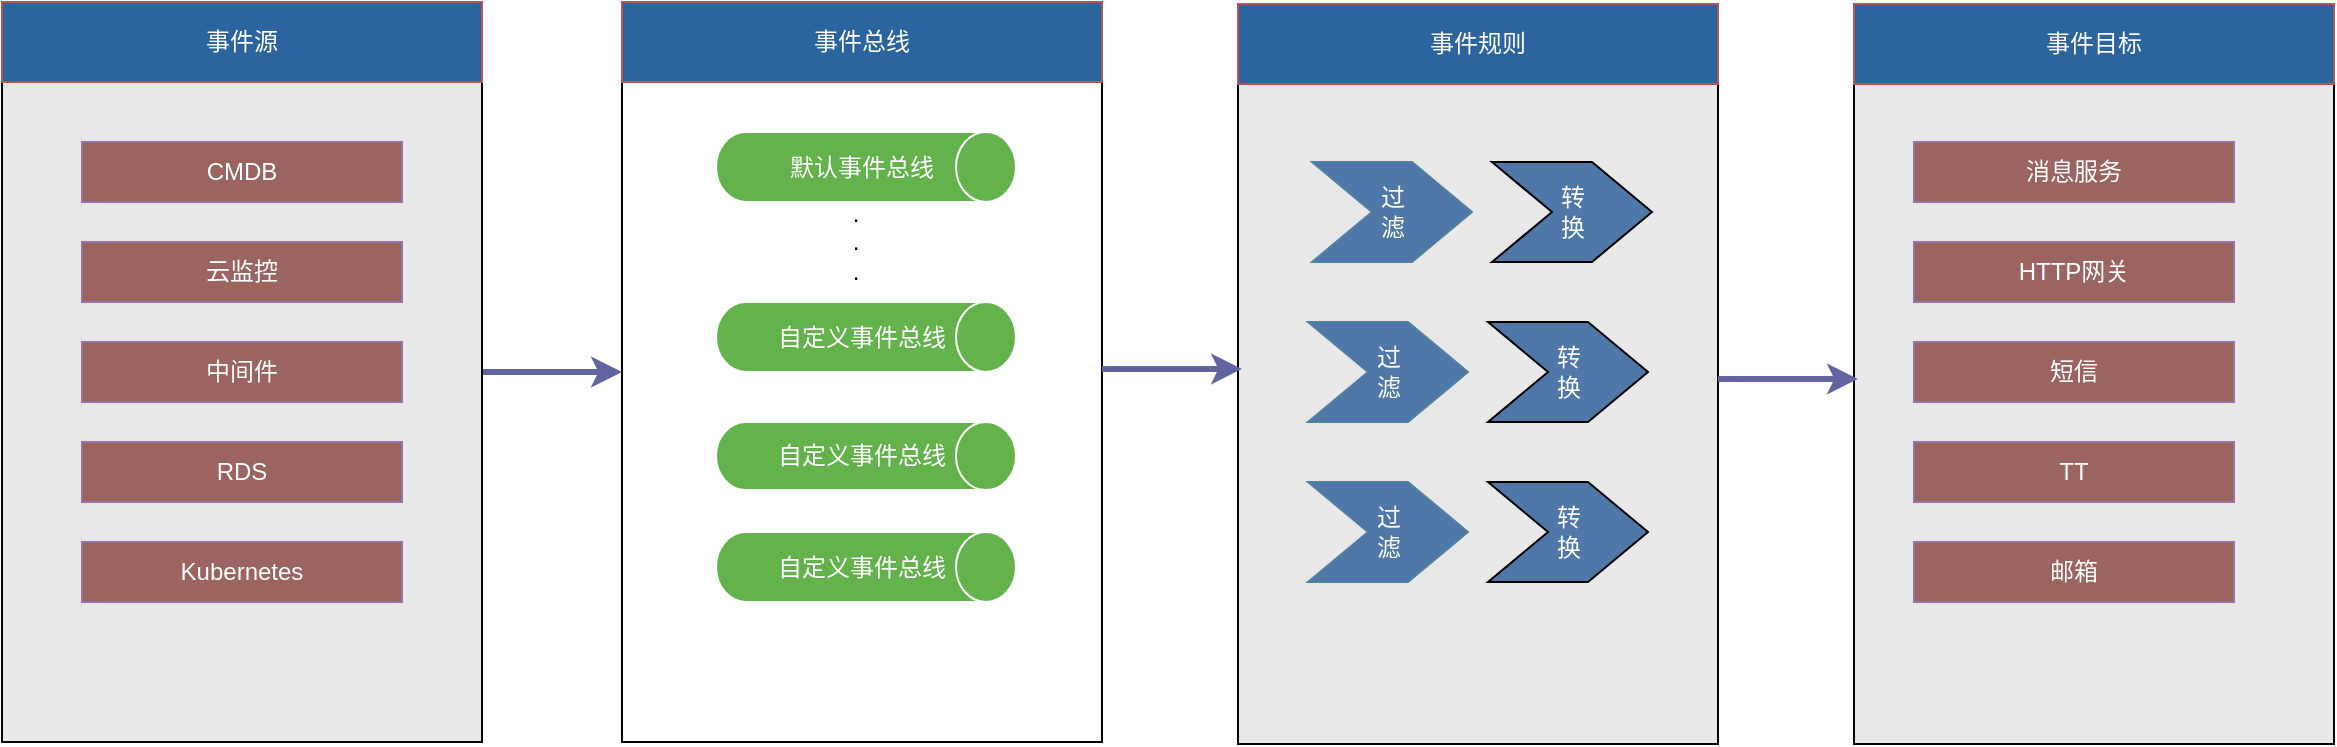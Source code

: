 <mxfile version="24.2.5" type="github">
  <diagram name="第 1 页" id="gTe-RsswgZ9a3CknWbWT">
    <mxGraphModel dx="1468" dy="811" grid="1" gridSize="10" guides="1" tooltips="1" connect="1" arrows="1" fold="1" page="1" pageScale="1" pageWidth="827" pageHeight="1169" math="0" shadow="0">
      <root>
        <mxCell id="0" />
        <mxCell id="1" parent="0" />
        <mxCell id="IhgrDkRPDF99YvVrVyJ_-20" value="" style="rounded=0;whiteSpace=wrap;html=1;fillColor=#FFFFFF;" vertex="1" parent="1">
          <mxGeometry x="353" y="60" width="240" height="370" as="geometry" />
        </mxCell>
        <mxCell id="IhgrDkRPDF99YvVrVyJ_-23" value="" style="edgeStyle=orthogonalEdgeStyle;rounded=0;orthogonalLoop=1;jettySize=auto;html=1;strokeColor=#62649F;strokeWidth=3;" edge="1" parent="1" source="IhgrDkRPDF99YvVrVyJ_-1" target="IhgrDkRPDF99YvVrVyJ_-20">
          <mxGeometry relative="1" as="geometry" />
        </mxCell>
        <mxCell id="IhgrDkRPDF99YvVrVyJ_-1" value="" style="rounded=0;whiteSpace=wrap;html=1;fillColor=#E8E8E8;" vertex="1" parent="1">
          <mxGeometry x="43" y="60" width="240" height="370" as="geometry" />
        </mxCell>
        <mxCell id="IhgrDkRPDF99YvVrVyJ_-3" value="&lt;font color=&quot;#ffffff&quot;&gt;事件源&lt;/font&gt;" style="text;html=1;align=center;verticalAlign=middle;whiteSpace=wrap;rounded=0;fillColor=#2C649F;strokeColor=#b85450;" vertex="1" parent="1">
          <mxGeometry x="43" y="60" width="240" height="40" as="geometry" />
        </mxCell>
        <mxCell id="IhgrDkRPDF99YvVrVyJ_-5" value="&lt;font color=&quot;#ffffff&quot;&gt;CMDB&lt;/font&gt;" style="text;html=1;align=center;verticalAlign=middle;whiteSpace=wrap;rounded=0;fillColor=#9C6460;strokeColor=#9673a6;" vertex="1" parent="1">
          <mxGeometry x="83" y="130" width="160" height="30" as="geometry" />
        </mxCell>
        <mxCell id="IhgrDkRPDF99YvVrVyJ_-6" value="&lt;font color=&quot;#ffffff&quot;&gt;云监控&lt;/font&gt;" style="text;html=1;align=center;verticalAlign=middle;whiteSpace=wrap;rounded=0;fillColor=#9C6460;strokeColor=#9673a6;" vertex="1" parent="1">
          <mxGeometry x="83" y="180" width="160" height="30" as="geometry" />
        </mxCell>
        <mxCell id="IhgrDkRPDF99YvVrVyJ_-7" value="&lt;font color=&quot;#ffffff&quot;&gt;中间件&lt;/font&gt;" style="text;html=1;align=center;verticalAlign=middle;whiteSpace=wrap;rounded=0;fillColor=#9C6460;strokeColor=#9673a6;" vertex="1" parent="1">
          <mxGeometry x="83" y="230" width="160" height="30" as="geometry" />
        </mxCell>
        <mxCell id="IhgrDkRPDF99YvVrVyJ_-8" value="&lt;font color=&quot;#ffffff&quot;&gt;RDS&lt;/font&gt;" style="text;html=1;align=center;verticalAlign=middle;whiteSpace=wrap;rounded=0;fillColor=#9C6460;strokeColor=#9673a6;" vertex="1" parent="1">
          <mxGeometry x="83" y="280" width="160" height="30" as="geometry" />
        </mxCell>
        <mxCell id="IhgrDkRPDF99YvVrVyJ_-9" value="&lt;font color=&quot;#ffffff&quot;&gt;Kubernetes&lt;/font&gt;" style="text;html=1;align=center;verticalAlign=middle;whiteSpace=wrap;rounded=0;fillColor=#9C6460;strokeColor=#9673a6;" vertex="1" parent="1">
          <mxGeometry x="83" y="330" width="160" height="30" as="geometry" />
        </mxCell>
        <mxCell id="IhgrDkRPDF99YvVrVyJ_-10" value="&lt;font color=&quot;#ffffff&quot;&gt;&amp;nbsp; &amp;nbsp; &amp;nbsp; 默认事件总线&lt;/font&gt;" style="shape=cylinder3;whiteSpace=wrap;html=1;boundedLbl=1;backgroundOutline=1;size=15;direction=south;fillColor=#63b24c;strokeColor=#ffffff;" vertex="1" parent="1">
          <mxGeometry x="400" y="125" width="150" height="35" as="geometry" />
        </mxCell>
        <mxCell id="IhgrDkRPDF99YvVrVyJ_-11" value="&lt;font color=&quot;#ffffff&quot;&gt;&amp;nbsp; &amp;nbsp; &amp;nbsp; 自定义事件总线&lt;/font&gt;" style="shape=cylinder3;whiteSpace=wrap;html=1;boundedLbl=1;backgroundOutline=1;size=15;direction=south;fillColor=#63b24c;strokeColor=#ffffff;" vertex="1" parent="1">
          <mxGeometry x="400" y="210" width="150" height="35" as="geometry" />
        </mxCell>
        <mxCell id="IhgrDkRPDF99YvVrVyJ_-12" value="&lt;font color=&quot;#ffffff&quot;&gt;&amp;nbsp; &amp;nbsp; &amp;nbsp; 自定义事件总线&lt;/font&gt;" style="shape=cylinder3;whiteSpace=wrap;html=1;boundedLbl=1;backgroundOutline=1;size=15;direction=south;fillColor=#63b24c;strokeColor=#ffffff;" vertex="1" parent="1">
          <mxGeometry x="400" y="270" width="150" height="34" as="geometry" />
        </mxCell>
        <mxCell id="IhgrDkRPDF99YvVrVyJ_-13" value="&lt;font color=&quot;#ffffff&quot;&gt;&amp;nbsp; &amp;nbsp; &amp;nbsp; 自定义事件总线&lt;/font&gt;" style="shape=cylinder3;whiteSpace=wrap;html=1;boundedLbl=1;backgroundOutline=1;size=15;direction=south;fillColor=#63b24c;strokeColor=#ffffff;" vertex="1" parent="1">
          <mxGeometry x="400" y="325" width="150" height="35" as="geometry" />
        </mxCell>
        <mxCell id="IhgrDkRPDF99YvVrVyJ_-15" value=".&lt;div&gt;.&lt;/div&gt;&lt;div&gt;.&lt;/div&gt;" style="text;html=1;align=center;verticalAlign=middle;whiteSpace=wrap;rounded=0;strokeWidth=4;" vertex="1" parent="1">
          <mxGeometry x="445" y="160" width="50" height="40" as="geometry" />
        </mxCell>
        <mxCell id="IhgrDkRPDF99YvVrVyJ_-21" value="&lt;font color=&quot;#ffffff&quot;&gt;事件总线&lt;/font&gt;" style="text;html=1;align=center;verticalAlign=middle;whiteSpace=wrap;rounded=0;fillColor=#2C649F;strokeColor=#b85450;" vertex="1" parent="1">
          <mxGeometry x="353" y="60" width="240" height="40" as="geometry" />
        </mxCell>
        <mxCell id="IhgrDkRPDF99YvVrVyJ_-25" value="" style="rounded=0;whiteSpace=wrap;html=1;fillColor=#E8E8E8;" vertex="1" parent="1">
          <mxGeometry x="661" y="61" width="240" height="370" as="geometry" />
        </mxCell>
        <mxCell id="IhgrDkRPDF99YvVrVyJ_-31" value="&lt;font color=&quot;#ffffff&quot;&gt;事件规则&lt;/font&gt;" style="text;html=1;align=center;verticalAlign=middle;whiteSpace=wrap;rounded=0;fillColor=#2C649F;strokeColor=#b85450;" vertex="1" parent="1">
          <mxGeometry x="661" y="61" width="240" height="40" as="geometry" />
        </mxCell>
        <mxCell id="IhgrDkRPDF99YvVrVyJ_-32" value="&lt;font color=&quot;#ffffff&quot;&gt;过&lt;/font&gt;&lt;div&gt;&lt;font color=&quot;#ffffff&quot;&gt;滤&lt;/font&gt;&lt;/div&gt;" style="html=1;shadow=0;dashed=0;align=center;verticalAlign=middle;shape=mxgraph.arrows2.arrow;dy=0;dx=30;notch=30;strokeColor=#4F819F;fillColor=#4F78A9;" vertex="1" parent="1">
          <mxGeometry x="698" y="140" width="80" height="50" as="geometry" />
        </mxCell>
        <mxCell id="IhgrDkRPDF99YvVrVyJ_-33" value="&lt;font color=&quot;#ffffff&quot;&gt;转&lt;/font&gt;&lt;div&gt;&lt;font color=&quot;#ffffff&quot;&gt;换&lt;/font&gt;&lt;/div&gt;" style="html=1;shadow=0;dashed=0;align=center;verticalAlign=middle;shape=mxgraph.arrows2.arrow;dy=0;dx=30;notch=30;fillColor=#4F78A9;" vertex="1" parent="1">
          <mxGeometry x="788" y="140" width="80" height="50" as="geometry" />
        </mxCell>
        <mxCell id="IhgrDkRPDF99YvVrVyJ_-34" value="&lt;font color=&quot;#ffffff&quot;&gt;过&lt;/font&gt;&lt;div&gt;&lt;font color=&quot;#ffffff&quot;&gt;滤&lt;/font&gt;&lt;/div&gt;" style="html=1;shadow=0;dashed=0;align=center;verticalAlign=middle;shape=mxgraph.arrows2.arrow;dy=0;dx=30;notch=30;strokeColor=#4F819F;fillColor=#4F78A9;" vertex="1" parent="1">
          <mxGeometry x="696" y="220" width="80" height="50" as="geometry" />
        </mxCell>
        <mxCell id="IhgrDkRPDF99YvVrVyJ_-35" value="&lt;font color=&quot;#ffffff&quot;&gt;转&lt;/font&gt;&lt;div&gt;&lt;font color=&quot;#ffffff&quot;&gt;换&lt;/font&gt;&lt;/div&gt;" style="html=1;shadow=0;dashed=0;align=center;verticalAlign=middle;shape=mxgraph.arrows2.arrow;dy=0;dx=30;notch=30;fillColor=#4F78A9;" vertex="1" parent="1">
          <mxGeometry x="786" y="220" width="80" height="50" as="geometry" />
        </mxCell>
        <mxCell id="IhgrDkRPDF99YvVrVyJ_-36" value="&lt;font color=&quot;#ffffff&quot;&gt;过&lt;/font&gt;&lt;div&gt;&lt;font color=&quot;#ffffff&quot;&gt;滤&lt;/font&gt;&lt;/div&gt;" style="html=1;shadow=0;dashed=0;align=center;verticalAlign=middle;shape=mxgraph.arrows2.arrow;dy=0;dx=30;notch=30;strokeColor=#4F819F;fillColor=#4F78A9;" vertex="1" parent="1">
          <mxGeometry x="696" y="300" width="80" height="50" as="geometry" />
        </mxCell>
        <mxCell id="IhgrDkRPDF99YvVrVyJ_-37" value="&lt;font color=&quot;#ffffff&quot;&gt;转&lt;/font&gt;&lt;div&gt;&lt;font color=&quot;#ffffff&quot;&gt;换&lt;/font&gt;&lt;/div&gt;" style="html=1;shadow=0;dashed=0;align=center;verticalAlign=middle;shape=mxgraph.arrows2.arrow;dy=0;dx=30;notch=30;fillColor=#4F78A9;" vertex="1" parent="1">
          <mxGeometry x="786" y="300" width="80" height="50" as="geometry" />
        </mxCell>
        <mxCell id="IhgrDkRPDF99YvVrVyJ_-38" value="" style="rounded=0;whiteSpace=wrap;html=1;fillColor=#E8E8E8;" vertex="1" parent="1">
          <mxGeometry x="969" y="61" width="240" height="370" as="geometry" />
        </mxCell>
        <mxCell id="IhgrDkRPDF99YvVrVyJ_-39" value="&lt;font color=&quot;#ffffff&quot;&gt;事件目标&lt;/font&gt;" style="text;html=1;align=center;verticalAlign=middle;whiteSpace=wrap;rounded=0;fillColor=#2C649F;strokeColor=#b85450;" vertex="1" parent="1">
          <mxGeometry x="969" y="61" width="240" height="40" as="geometry" />
        </mxCell>
        <mxCell id="IhgrDkRPDF99YvVrVyJ_-46" value="&lt;font color=&quot;#ffffff&quot;&gt;消息服务&lt;/font&gt;" style="text;html=1;align=center;verticalAlign=middle;whiteSpace=wrap;rounded=0;fillColor=#9C6460;strokeColor=#9673a6;" vertex="1" parent="1">
          <mxGeometry x="999" y="130" width="160" height="30" as="geometry" />
        </mxCell>
        <mxCell id="IhgrDkRPDF99YvVrVyJ_-47" value="&lt;font color=&quot;#ffffff&quot;&gt;短信&lt;/font&gt;" style="text;html=1;align=center;verticalAlign=middle;whiteSpace=wrap;rounded=0;fillColor=#9C6460;strokeColor=#9673a6;" vertex="1" parent="1">
          <mxGeometry x="999" y="230" width="160" height="30" as="geometry" />
        </mxCell>
        <mxCell id="IhgrDkRPDF99YvVrVyJ_-48" value="&lt;font color=&quot;#ffffff&quot;&gt;TT&lt;/font&gt;" style="text;html=1;align=center;verticalAlign=middle;whiteSpace=wrap;rounded=0;fillColor=#9C6460;strokeColor=#9673a6;" vertex="1" parent="1">
          <mxGeometry x="999" y="280" width="160" height="30" as="geometry" />
        </mxCell>
        <mxCell id="IhgrDkRPDF99YvVrVyJ_-49" value="&lt;font color=&quot;#ffffff&quot;&gt;邮箱&lt;/font&gt;" style="text;html=1;align=center;verticalAlign=middle;whiteSpace=wrap;rounded=0;fillColor=#9C6460;strokeColor=#9673a6;" vertex="1" parent="1">
          <mxGeometry x="999" y="330" width="160" height="30" as="geometry" />
        </mxCell>
        <mxCell id="IhgrDkRPDF99YvVrVyJ_-50" value="&lt;font color=&quot;#ffffff&quot;&gt;HTTP网关&lt;/font&gt;" style="text;html=1;align=center;verticalAlign=middle;whiteSpace=wrap;rounded=0;fillColor=#9C6460;strokeColor=#9673a6;" vertex="1" parent="1">
          <mxGeometry x="999" y="180" width="160" height="30" as="geometry" />
        </mxCell>
        <mxCell id="IhgrDkRPDF99YvVrVyJ_-51" value="" style="edgeStyle=orthogonalEdgeStyle;rounded=0;orthogonalLoop=1;jettySize=auto;html=1;strokeColor=#62649F;strokeWidth=3;" edge="1" parent="1">
          <mxGeometry relative="1" as="geometry">
            <mxPoint x="593" y="243.46" as="sourcePoint" />
            <mxPoint x="663" y="243.46" as="targetPoint" />
          </mxGeometry>
        </mxCell>
        <mxCell id="IhgrDkRPDF99YvVrVyJ_-53" value="" style="edgeStyle=orthogonalEdgeStyle;rounded=0;orthogonalLoop=1;jettySize=auto;html=1;strokeColor=#62649F;strokeWidth=3;" edge="1" parent="1">
          <mxGeometry relative="1" as="geometry">
            <mxPoint x="901" y="248.46" as="sourcePoint" />
            <mxPoint x="971" y="248.46" as="targetPoint" />
          </mxGeometry>
        </mxCell>
      </root>
    </mxGraphModel>
  </diagram>
</mxfile>
